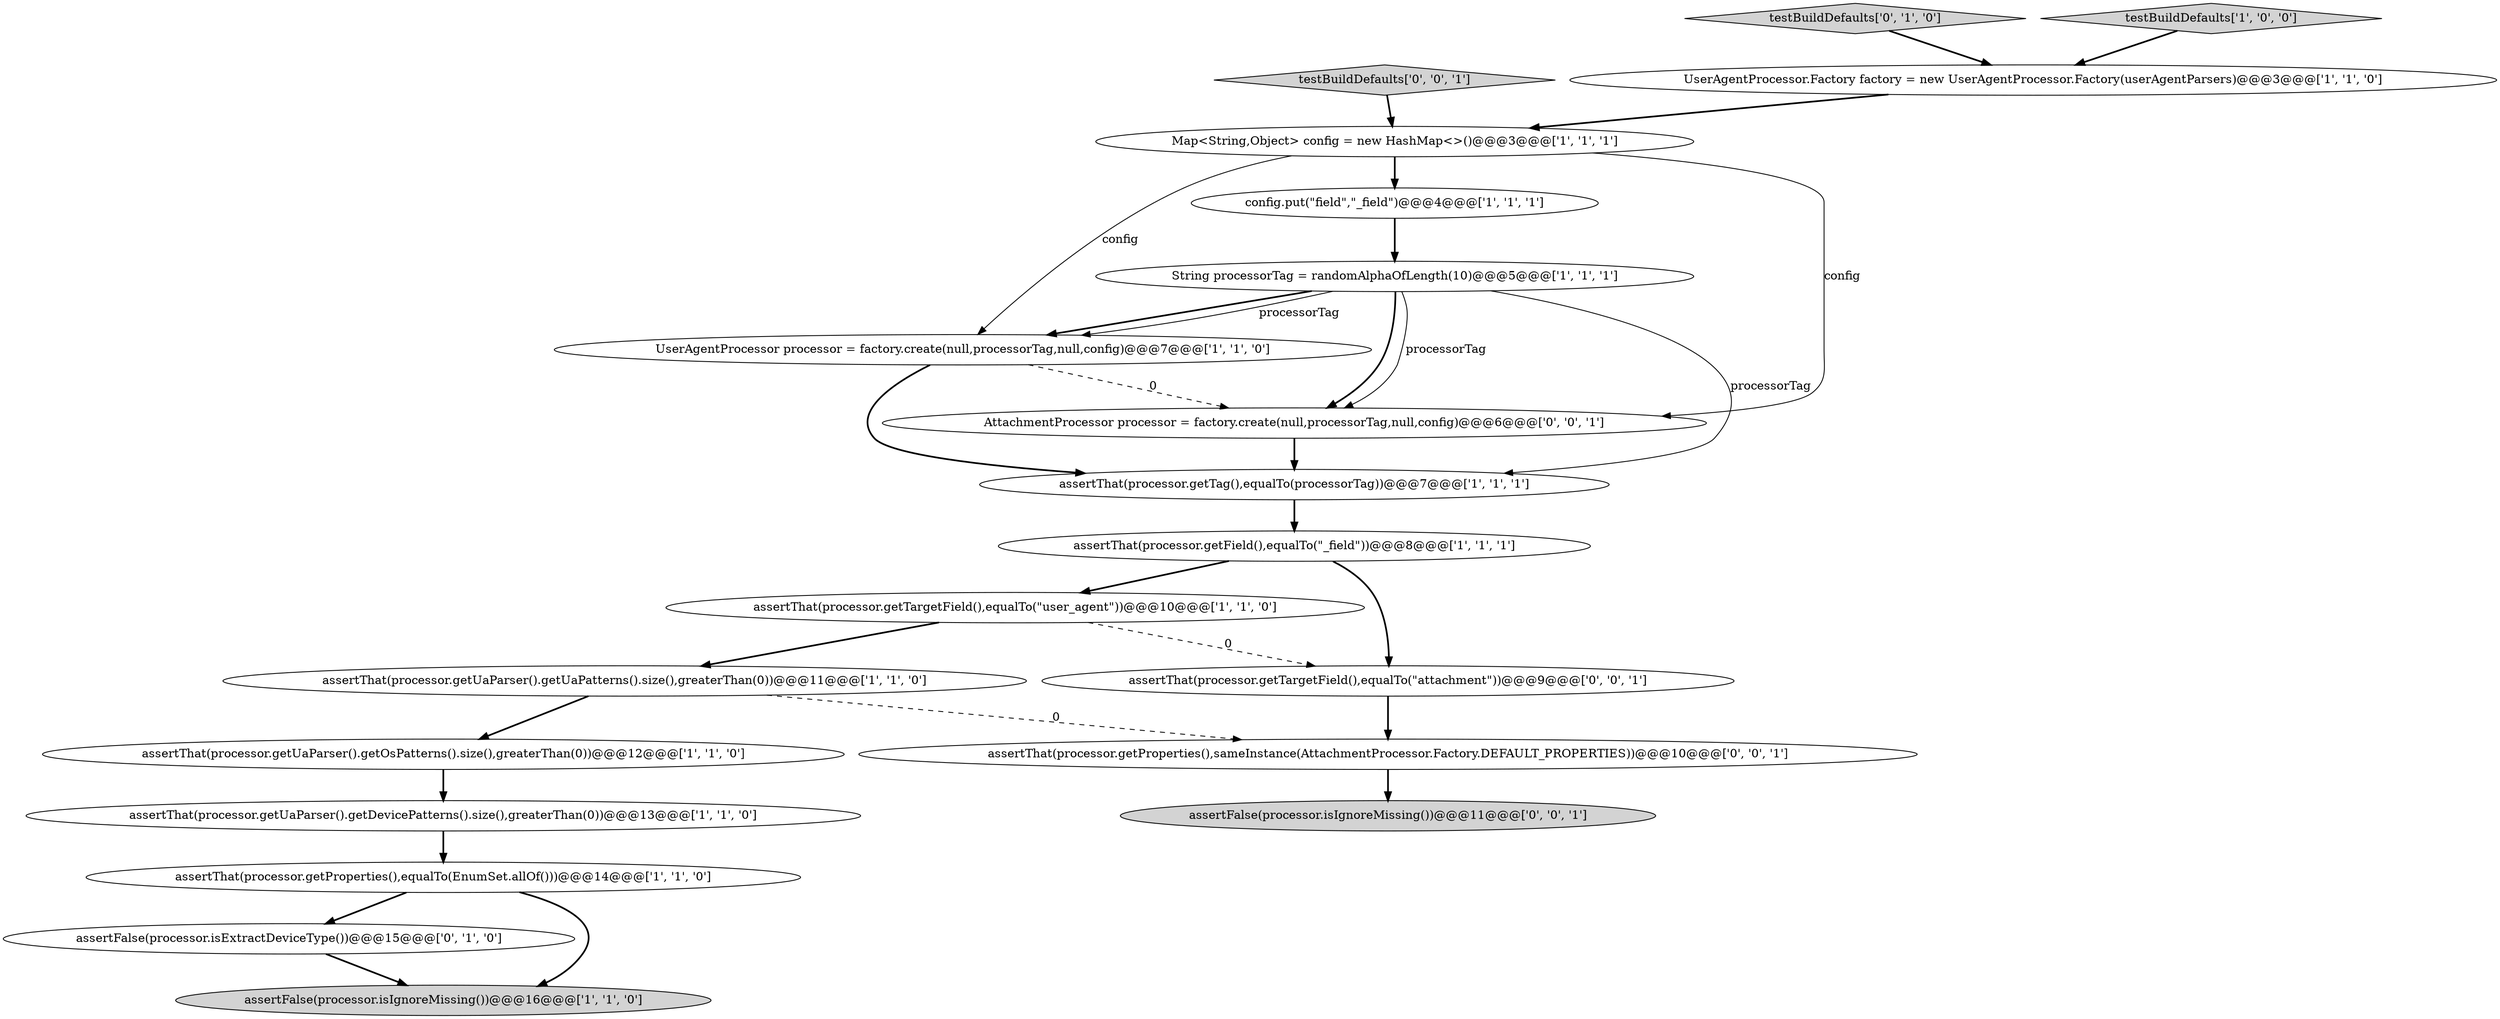 digraph {
15 [style = filled, label = "assertFalse(processor.isExtractDeviceType())@@@15@@@['0', '1', '0']", fillcolor = white, shape = ellipse image = "AAA1AAABBB2BBB"];
17 [style = filled, label = "assertThat(processor.getTargetField(),equalTo(\"attachment\"))@@@9@@@['0', '0', '1']", fillcolor = white, shape = ellipse image = "AAA0AAABBB3BBB"];
18 [style = filled, label = "testBuildDefaults['0', '0', '1']", fillcolor = lightgray, shape = diamond image = "AAA0AAABBB3BBB"];
9 [style = filled, label = "String processorTag = randomAlphaOfLength(10)@@@5@@@['1', '1', '1']", fillcolor = white, shape = ellipse image = "AAA0AAABBB1BBB"];
8 [style = filled, label = "assertThat(processor.getUaParser().getDevicePatterns().size(),greaterThan(0))@@@13@@@['1', '1', '0']", fillcolor = white, shape = ellipse image = "AAA0AAABBB1BBB"];
14 [style = filled, label = "testBuildDefaults['0', '1', '0']", fillcolor = lightgray, shape = diamond image = "AAA0AAABBB2BBB"];
3 [style = filled, label = "assertThat(processor.getUaParser().getUaPatterns().size(),greaterThan(0))@@@11@@@['1', '1', '0']", fillcolor = white, shape = ellipse image = "AAA0AAABBB1BBB"];
4 [style = filled, label = "assertThat(processor.getProperties(),equalTo(EnumSet.allOf()))@@@14@@@['1', '1', '0']", fillcolor = white, shape = ellipse image = "AAA0AAABBB1BBB"];
12 [style = filled, label = "assertThat(processor.getField(),equalTo(\"_field\"))@@@8@@@['1', '1', '1']", fillcolor = white, shape = ellipse image = "AAA0AAABBB1BBB"];
20 [style = filled, label = "assertFalse(processor.isIgnoreMissing())@@@11@@@['0', '0', '1']", fillcolor = lightgray, shape = ellipse image = "AAA0AAABBB3BBB"];
16 [style = filled, label = "AttachmentProcessor processor = factory.create(null,processorTag,null,config)@@@6@@@['0', '0', '1']", fillcolor = white, shape = ellipse image = "AAA0AAABBB3BBB"];
2 [style = filled, label = "UserAgentProcessor processor = factory.create(null,processorTag,null,config)@@@7@@@['1', '1', '0']", fillcolor = white, shape = ellipse image = "AAA0AAABBB1BBB"];
10 [style = filled, label = "UserAgentProcessor.Factory factory = new UserAgentProcessor.Factory(userAgentParsers)@@@3@@@['1', '1', '0']", fillcolor = white, shape = ellipse image = "AAA0AAABBB1BBB"];
1 [style = filled, label = "assertThat(processor.getTargetField(),equalTo(\"user_agent\"))@@@10@@@['1', '1', '0']", fillcolor = white, shape = ellipse image = "AAA0AAABBB1BBB"];
11 [style = filled, label = "assertThat(processor.getUaParser().getOsPatterns().size(),greaterThan(0))@@@12@@@['1', '1', '0']", fillcolor = white, shape = ellipse image = "AAA0AAABBB1BBB"];
6 [style = filled, label = "Map<String,Object> config = new HashMap<>()@@@3@@@['1', '1', '1']", fillcolor = white, shape = ellipse image = "AAA0AAABBB1BBB"];
19 [style = filled, label = "assertThat(processor.getProperties(),sameInstance(AttachmentProcessor.Factory.DEFAULT_PROPERTIES))@@@10@@@['0', '0', '1']", fillcolor = white, shape = ellipse image = "AAA0AAABBB3BBB"];
0 [style = filled, label = "assertFalse(processor.isIgnoreMissing())@@@16@@@['1', '1', '0']", fillcolor = lightgray, shape = ellipse image = "AAA0AAABBB1BBB"];
7 [style = filled, label = "config.put(\"field\",\"_field\")@@@4@@@['1', '1', '1']", fillcolor = white, shape = ellipse image = "AAA0AAABBB1BBB"];
13 [style = filled, label = "assertThat(processor.getTag(),equalTo(processorTag))@@@7@@@['1', '1', '1']", fillcolor = white, shape = ellipse image = "AAA0AAABBB1BBB"];
5 [style = filled, label = "testBuildDefaults['1', '0', '0']", fillcolor = lightgray, shape = diamond image = "AAA0AAABBB1BBB"];
3->19 [style = dashed, label="0"];
3->11 [style = bold, label=""];
10->6 [style = bold, label=""];
8->4 [style = bold, label=""];
7->9 [style = bold, label=""];
2->13 [style = bold, label=""];
17->19 [style = bold, label=""];
19->20 [style = bold, label=""];
9->16 [style = bold, label=""];
9->2 [style = bold, label=""];
12->1 [style = bold, label=""];
9->13 [style = solid, label="processorTag"];
16->13 [style = bold, label=""];
5->10 [style = bold, label=""];
6->16 [style = solid, label="config"];
9->16 [style = solid, label="processorTag"];
2->16 [style = dashed, label="0"];
13->12 [style = bold, label=""];
1->3 [style = bold, label=""];
15->0 [style = bold, label=""];
12->17 [style = bold, label=""];
6->2 [style = solid, label="config"];
11->8 [style = bold, label=""];
9->2 [style = solid, label="processorTag"];
6->7 [style = bold, label=""];
4->15 [style = bold, label=""];
14->10 [style = bold, label=""];
1->17 [style = dashed, label="0"];
18->6 [style = bold, label=""];
4->0 [style = bold, label=""];
}
